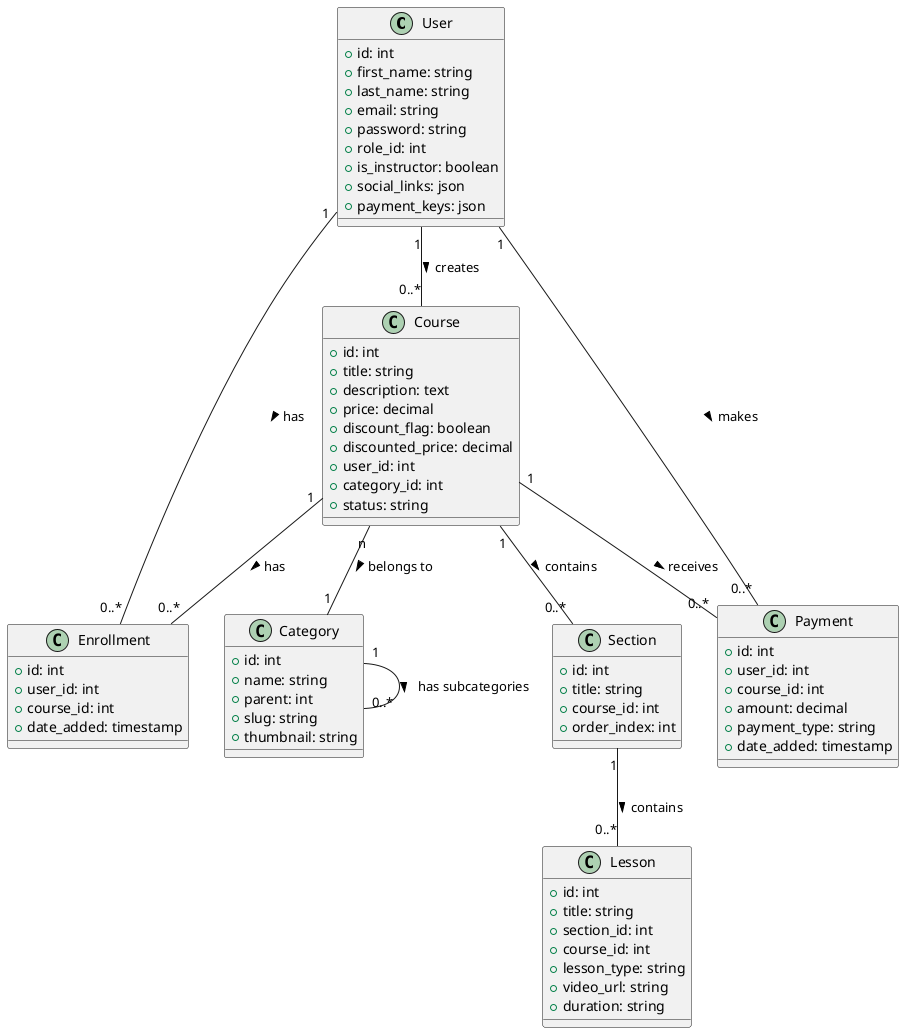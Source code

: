 @startuml LMS Models

' Entities
class User {
  +id: int
  +first_name: string
  +last_name: string
  +email: string
  +password: string
  +role_id: int
  +is_instructor: boolean
  +social_links: json
  +payment_keys: json
}

class Course {
  +id: int
  +title: string
  +description: text
  +price: decimal
  +discount_flag: boolean
  +discounted_price: decimal
  +user_id: int
  +category_id: int
  +status: string
}

class Category {
  +id: int
  +name: string
  +parent: int
  +slug: string
  +thumbnail: string
}

class Section {
  +id: int
  +title: string
  +course_id: int
  +order_index: int
}

class Lesson {
  +id: int
  +title: string
  +section_id: int
  +course_id: int
  +lesson_type: string
  +video_url: string
  +duration: string
}

class Enrollment {
  +id: int
  +user_id: int
  +course_id: int
  +date_added: timestamp
}

class Payment {
  +id: int
  +user_id: int
  +course_id: int
  +amount: decimal
  +payment_type: string
  +date_added: timestamp
}

' Relationships
User "1" -- "0..*" Course : creates >
User "1" -- "0..*" Enrollment : has >
User "1" -- "0..*" Payment : makes >

Course "1" -- "0..*" Section : contains >
Course "1" -- "0..*" Enrollment : has >
Course "1" -- "0..*" Payment : receives >
Course "n" -- "1" Category : belongs to >

Section "1" -- "0..*" Lesson : contains >

Category "1" -- "0..*" Category : has subcategories >

@enduml 